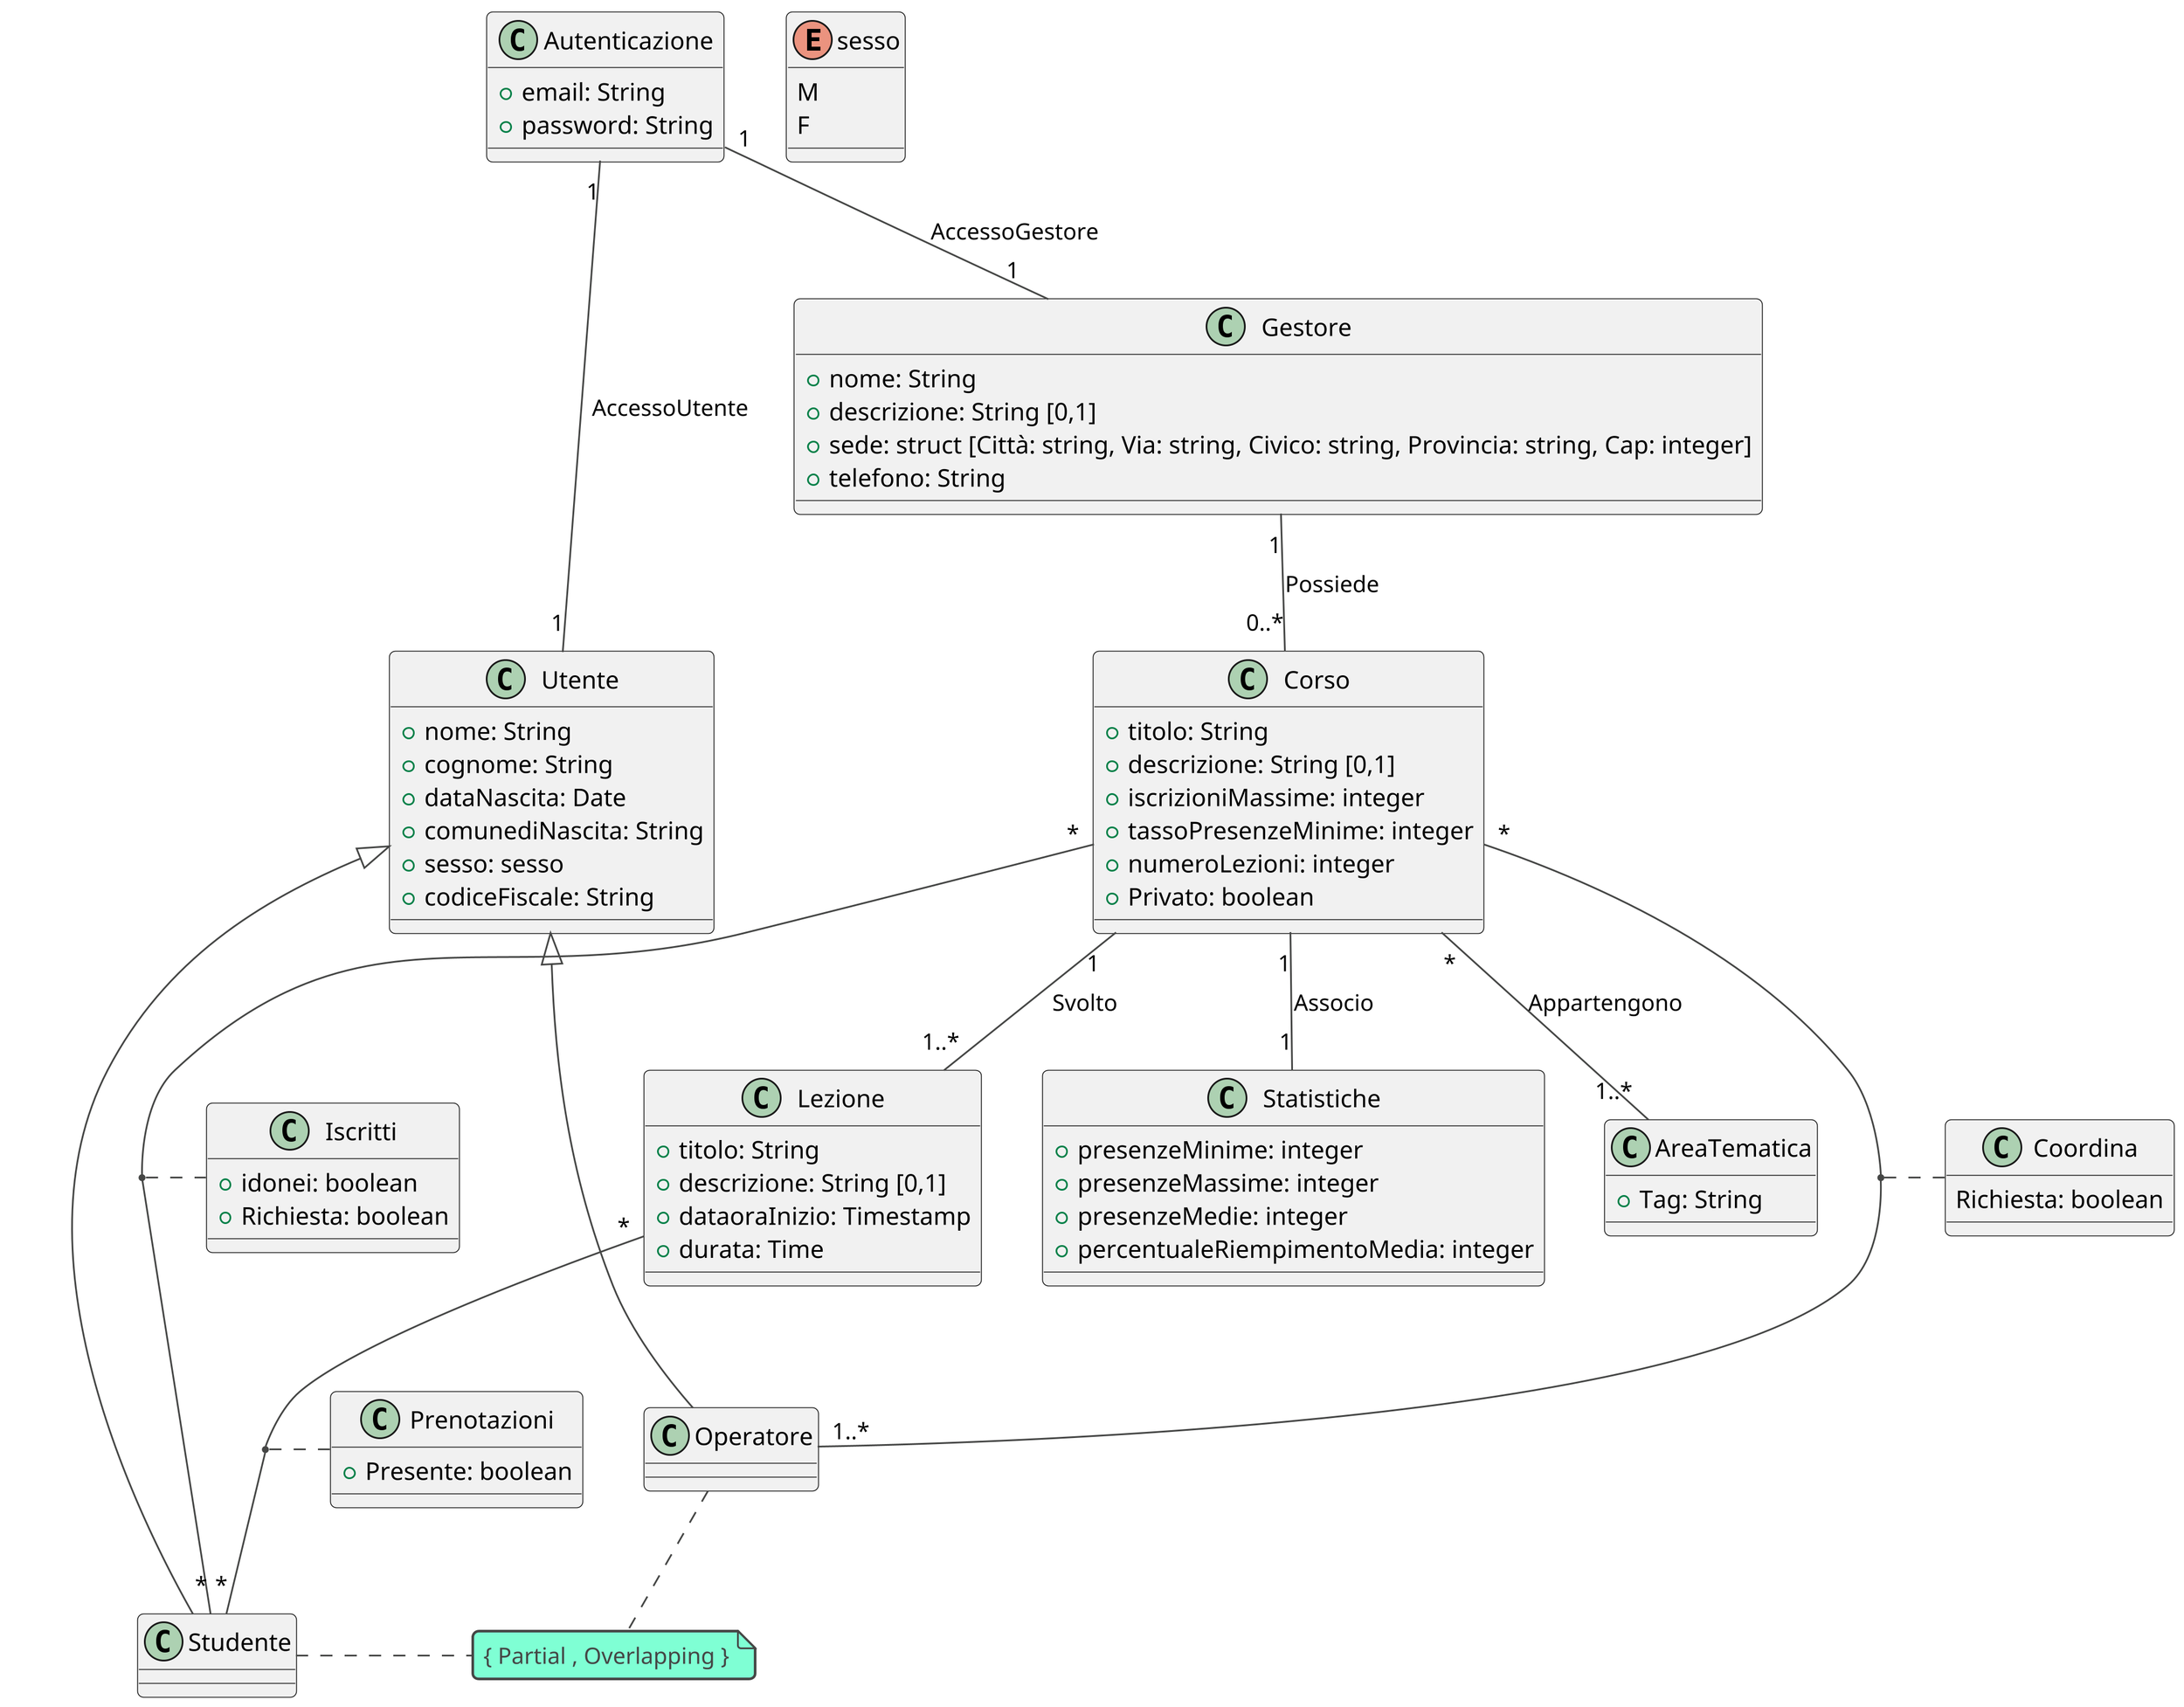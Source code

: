 @startuml
skinparam dpi 300
'https://plantuml.com/class-diagram
!theme vibrant
class Autenticazione {
  +email: String
  +password: String
}
Autenticazione "1" -- "1" Utente :AccessoUtente
Autenticazione "1" -- "1" Gestore :AccessoGestore
class Utente{
  +nome: String
  +cognome: String
  +dataNascita: Date
  +comunediNascita: String
  +sesso: sesso
  +codiceFiscale: String
}
class Gestore {
  +nome: String
  +descrizione: String [0,1]
  +sede: struct [Città: string, Via: string, Civico: string, Provincia: string, Cap: integer]
  +telefono: String
}
class Operatore{
}
class Studente{
}
enum sesso{
M
F
}
Utente <|--- Operatore
Utente <|--- Studente
note "{ Partial , Overlapping }" as N1
Studente . N1
Operatore . N1

Gestore "1" -- "0..*" Corso:Possiede
Corso "*" -- "*" Studente
Corso "*" -- "1..*" Operatore
(Corso,Operatore)..Coordina
class Coordina{
Richiesta: boolean
}
class Corso{
  +titolo: String
  +descrizione: String [0,1]
  +iscrizioniMassime: integer
  +tassoPresenzeMinime: integer
  +numeroLezioni: integer
  +Privato: boolean
}
class Lezione{
  +titolo: String
  +descrizione: String [0,1]
  +dataoraInizio: Timestamp
  +durata: Time
}
Corso "1" -- "1..*" Lezione:Svolto
(Corso, Studente) .. Iscritti
Lezione "*" -- "*" Studente
(Lezione,Studente) .. Prenotazioni
class Prenotazioni{
+Presente: boolean
}
class Iscritti{
+idonei: boolean
+Richiesta: boolean
}
class Statistiche{
  +presenzeMinime: integer
  +presenzeMassime: integer
  +presenzeMedie: integer
  +percentualeRiempimentoMedia: integer
}
Corso "1" -- "1" Statistiche:Associo
class AreaTematica{
  +Tag: String
}
Corso "*" -- "1..*" AreaTematica:Appartengono

@enduml